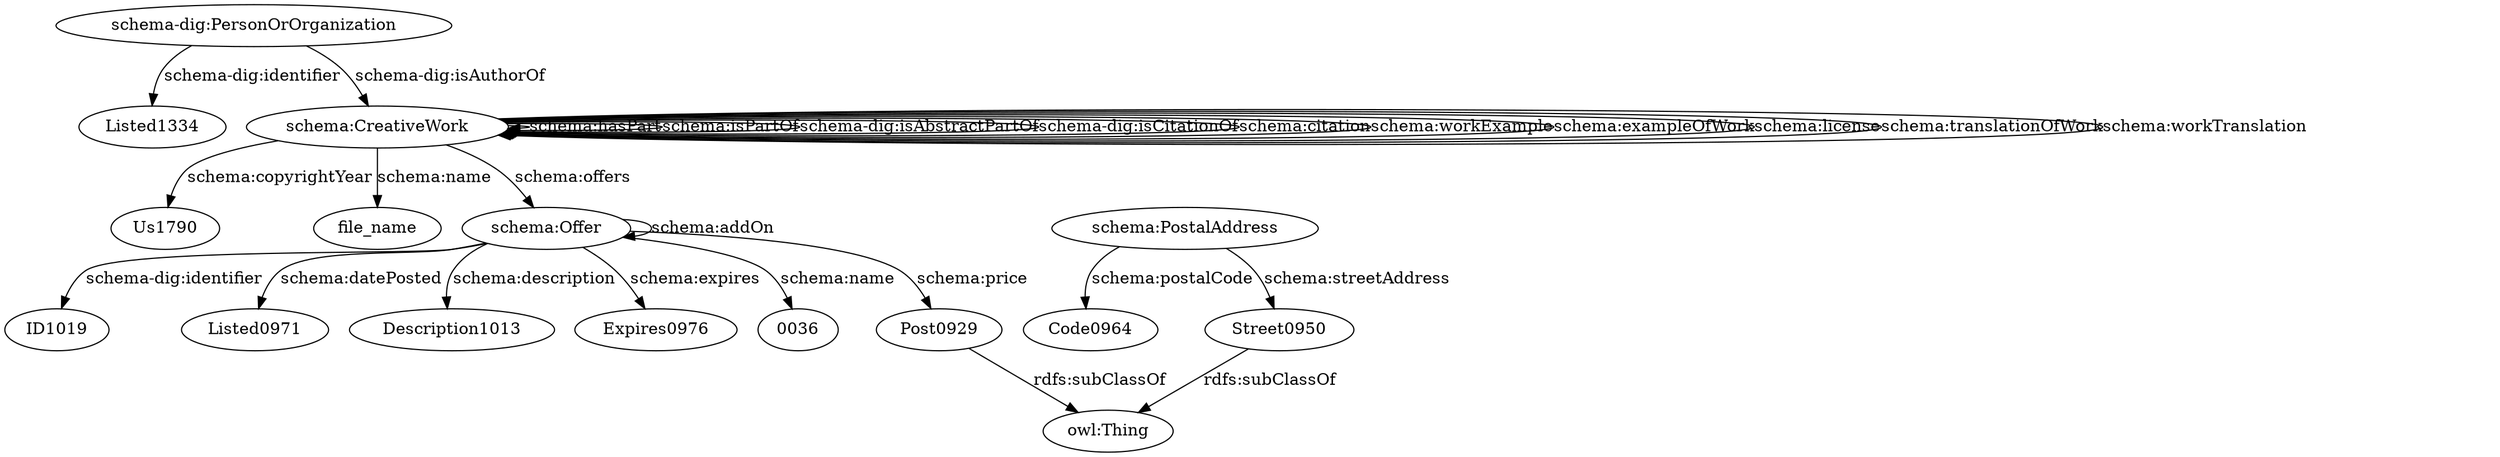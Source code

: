 digraph {
  Listed1334 [type=attribute_name,label=Listed1334]
  "schema-dig:PersonOrOrganization1" [type=class_uri,label="schema-dig:PersonOrOrganization"]
  Us1790 [type=attribute_name,label=Us1790]
  "schema:CreativeWork1" [type=class_uri,label="schema:CreativeWork"]
  file_name [type=attribute_name,label=file_name]
  ID1019 [type=attribute_name,label=ID1019]
  "schema:Offer1" [type=class_uri,label="schema:Offer"]
  Listed0971 [type=attribute_name,label=Listed0971]
  Description1013 [type=attribute_name,label=Description1013]
  Expires0976 [type=attribute_name,label=Expires0976]
  "0036" [type=attribute_name,label="0036"]
  Post0929 [type=attribute_name,label=Post0929]
  Code0964 [type=attribute_name,label=Code0964]
  "schema:PostalAddress1" [type=class_uri,label="schema:PostalAddress"]
  Street0950 [type=attribute_name,label=Street0950]
  "owl:Thing" [type=special,label="owl:Thing"]
  "schema-dig:PersonOrOrganization1" -> Listed1334 [label="schema-dig:identifier",type=st_property_uri]
  "schema:CreativeWork1" -> Us1790 [label="schema:copyrightYear",type=st_property_uri]
  "schema:CreativeWork1" -> file_name [label="schema:name",type=st_property_uri]
  "schema:Offer1" -> ID1019 [label="schema-dig:identifier",type=st_property_uri]
  "schema:Offer1" -> Listed0971 [label="schema:datePosted",type=st_property_uri]
  "schema:Offer1" -> Description1013 [label="schema:description",type=st_property_uri]
  "schema:Offer1" -> Expires0976 [label="schema:expires",type=st_property_uri]
  "schema:Offer1" -> "0036" [label="schema:name",type=st_property_uri]
  "schema:Offer1" -> Post0929 [label="schema:price",type=st_property_uri]
  "schema:PostalAddress1" -> Code0964 [label="schema:postalCode",type=st_property_uri]
  "schema:PostalAddress1" -> Street0950 [label="schema:streetAddress",type=st_property_uri]
  "schema-dig:PersonOrOrganization1" -> "schema:CreativeWork1" [label="schema-dig:isAuthorOf",type=direct_property_uri,weight=1]
  "schema:CreativeWork1" -> "schema:CreativeWork1" [label="schema:hasPart",type=direct_property_uri,weight=1]
  "schema:CreativeWork1" -> "schema:CreativeWork1" [label="schema:isPartOf",type=direct_property_uri,weight=1]
  "schema:CreativeWork1" -> "schema:CreativeWork1" [label="schema-dig:isAbstractPartOf",type=direct_property_uri,weight=1]
  "schema:CreativeWork1" -> "schema:CreativeWork1" [label="schema-dig:isCitationOf",type=direct_property_uri,weight=1]
  "schema:CreativeWork1" -> "schema:CreativeWork1" [label="schema:citation",type=direct_property_uri,weight=1]
  "schema:CreativeWork1" -> "schema:CreativeWork1" [label="schema:workExample",type=direct_property_uri,weight=1]
  "schema:CreativeWork1" -> "schema:CreativeWork1" [label="schema:exampleOfWork",type=direct_property_uri,weight=1]
  "schema:CreativeWork1" -> "schema:CreativeWork1" [label="schema:license",type=direct_property_uri,weight=1]
  "schema:CreativeWork1" -> "schema:CreativeWork1" [label="schema:translationOfWork",type=direct_property_uri,weight=1]
  "schema:CreativeWork1" -> "schema:CreativeWork1" [label="schema:workTranslation",type=direct_property_uri,weight=1]
  "schema:CreativeWork1" -> "schema:Offer1" [label="schema:offers",type=direct_property_uri,weight=1]
  "schema:Offer1" -> "schema:Offer1" [label="schema:addOn",type=direct_property_uri,weight=1]
  Post0929 -> "owl:Thing" [label="rdfs:subClassOf",type=inherited,weight=0.3333333333333333]
  Street0950 -> "owl:Thing" [label="rdfs:subClassOf",type=inherited,weight=0.3333333333333333]
}
